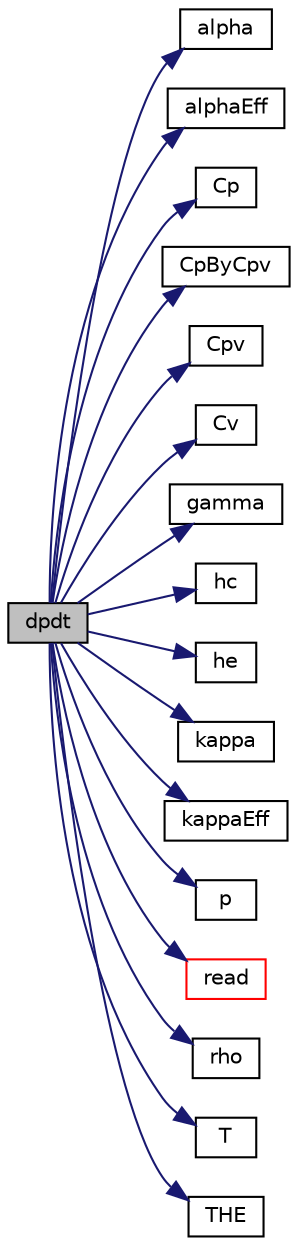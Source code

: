 digraph "dpdt"
{
  bgcolor="transparent";
  edge [fontname="Helvetica",fontsize="10",labelfontname="Helvetica",labelfontsize="10"];
  node [fontname="Helvetica",fontsize="10",shape=record];
  rankdir="LR";
  Node1 [label="dpdt",height=0.2,width=0.4,color="black", fillcolor="grey75", style="filled", fontcolor="black"];
  Node1 -> Node2 [color="midnightblue",fontsize="10",style="solid",fontname="Helvetica"];
  Node2 [label="alpha",height=0.2,width=0.4,color="black",URL="$a00121.html#aea4f26e40fb4c4022adaf66834647be7",tooltip="Thermal diffusivity for enthalpy of mixture [kg/m/s]. "];
  Node1 -> Node3 [color="midnightblue",fontsize="10",style="solid",fontname="Helvetica"];
  Node3 [label="alphaEff",height=0.2,width=0.4,color="black",URL="$a00121.html#a20f8bad2335b8c29d97af5ac7d324746",tooltip="Effective thermal diffusivity of mixture [kg/m/s]. "];
  Node1 -> Node4 [color="midnightblue",fontsize="10",style="solid",fontname="Helvetica"];
  Node4 [label="Cp",height=0.2,width=0.4,color="black",URL="$a00121.html#a42085a867e9381e3b467a940a9a12d9f",tooltip="Heat capacity at constant pressure [J/kg/K]. "];
  Node1 -> Node5 [color="midnightblue",fontsize="10",style="solid",fontname="Helvetica"];
  Node5 [label="CpByCpv",height=0.2,width=0.4,color="black",URL="$a00121.html#a8067e853525b95d86a2e683bd457258c",tooltip="Heat capacity ratio []. "];
  Node1 -> Node6 [color="midnightblue",fontsize="10",style="solid",fontname="Helvetica"];
  Node6 [label="Cpv",height=0.2,width=0.4,color="black",URL="$a00121.html#a8c1ba6adfb66561799ffa4c80f79835e",tooltip="Heat capacity at constant pressure/volume [J/kg/K]. "];
  Node1 -> Node7 [color="midnightblue",fontsize="10",style="solid",fontname="Helvetica"];
  Node7 [label="Cv",height=0.2,width=0.4,color="black",URL="$a00121.html#abb03b6117bf7429d7e2492d806806a08",tooltip="Heat capacity at constant volume [J/kg/K]. "];
  Node1 -> Node8 [color="midnightblue",fontsize="10",style="solid",fontname="Helvetica"];
  Node8 [label="gamma",height=0.2,width=0.4,color="black",URL="$a00121.html#a4d6f2dec0f0f5f0af1b62904b2996f92",tooltip="Gamma = Cp/Cv []. "];
  Node1 -> Node9 [color="midnightblue",fontsize="10",style="solid",fontname="Helvetica"];
  Node9 [label="hc",height=0.2,width=0.4,color="black",URL="$a00121.html#abc9e09dd45935d41cf05bb2c8f1410a0",tooltip="Chemical enthalpy [J/kg]. "];
  Node1 -> Node10 [color="midnightblue",fontsize="10",style="solid",fontname="Helvetica"];
  Node10 [label="he",height=0.2,width=0.4,color="black",URL="$a00121.html#a662d59ddd0d78a76cd9838b63db0dc27",tooltip="Enthalpy/Internal energy [J/kg]. "];
  Node1 -> Node11 [color="midnightblue",fontsize="10",style="solid",fontname="Helvetica"];
  Node11 [label="kappa",height=0.2,width=0.4,color="black",URL="$a00121.html#a3cd50577fde6ef02edd7219f71e25c33",tooltip="Thermal diffusivity for temperature of mixture [J/m/s/K]. "];
  Node1 -> Node12 [color="midnightblue",fontsize="10",style="solid",fontname="Helvetica"];
  Node12 [label="kappaEff",height=0.2,width=0.4,color="black",URL="$a00121.html#aee547eacbe0434c20b232cd80cf3cc26",tooltip="Effective thermal diffusivity for temperature. "];
  Node1 -> Node13 [color="midnightblue",fontsize="10",style="solid",fontname="Helvetica"];
  Node13 [label="p",height=0.2,width=0.4,color="black",URL="$a00121.html#a559539638a23431ca4b538c03b46e746",tooltip="Pressure [Pa]. "];
  Node1 -> Node14 [color="midnightblue",fontsize="10",style="solid",fontname="Helvetica"];
  Node14 [label="read",height=0.2,width=0.4,color="red",URL="$a00121.html#af816873151ddb0126e98bb2f914d8ed5",tooltip="Read thermophysical properties dictionary. "];
  Node1 -> Node15 [color="midnightblue",fontsize="10",style="solid",fontname="Helvetica"];
  Node15 [label="rho",height=0.2,width=0.4,color="black",URL="$a00121.html#a68415670aa1e3bd409a864dba78f41a9",tooltip="Density [kg/m^3]. "];
  Node1 -> Node16 [color="midnightblue",fontsize="10",style="solid",fontname="Helvetica"];
  Node16 [label="T",height=0.2,width=0.4,color="black",URL="$a00121.html#a46dd791e59e58c5363db6b9cf0323e74",tooltip="Temperature [K]. "];
  Node1 -> Node17 [color="midnightblue",fontsize="10",style="solid",fontname="Helvetica"];
  Node17 [label="THE",height=0.2,width=0.4,color="black",URL="$a00121.html#a8ad619fbdf99ff1afd04bb950ab01a34",tooltip="Temperature from enthalpy/internal energy for cell-set. "];
}
